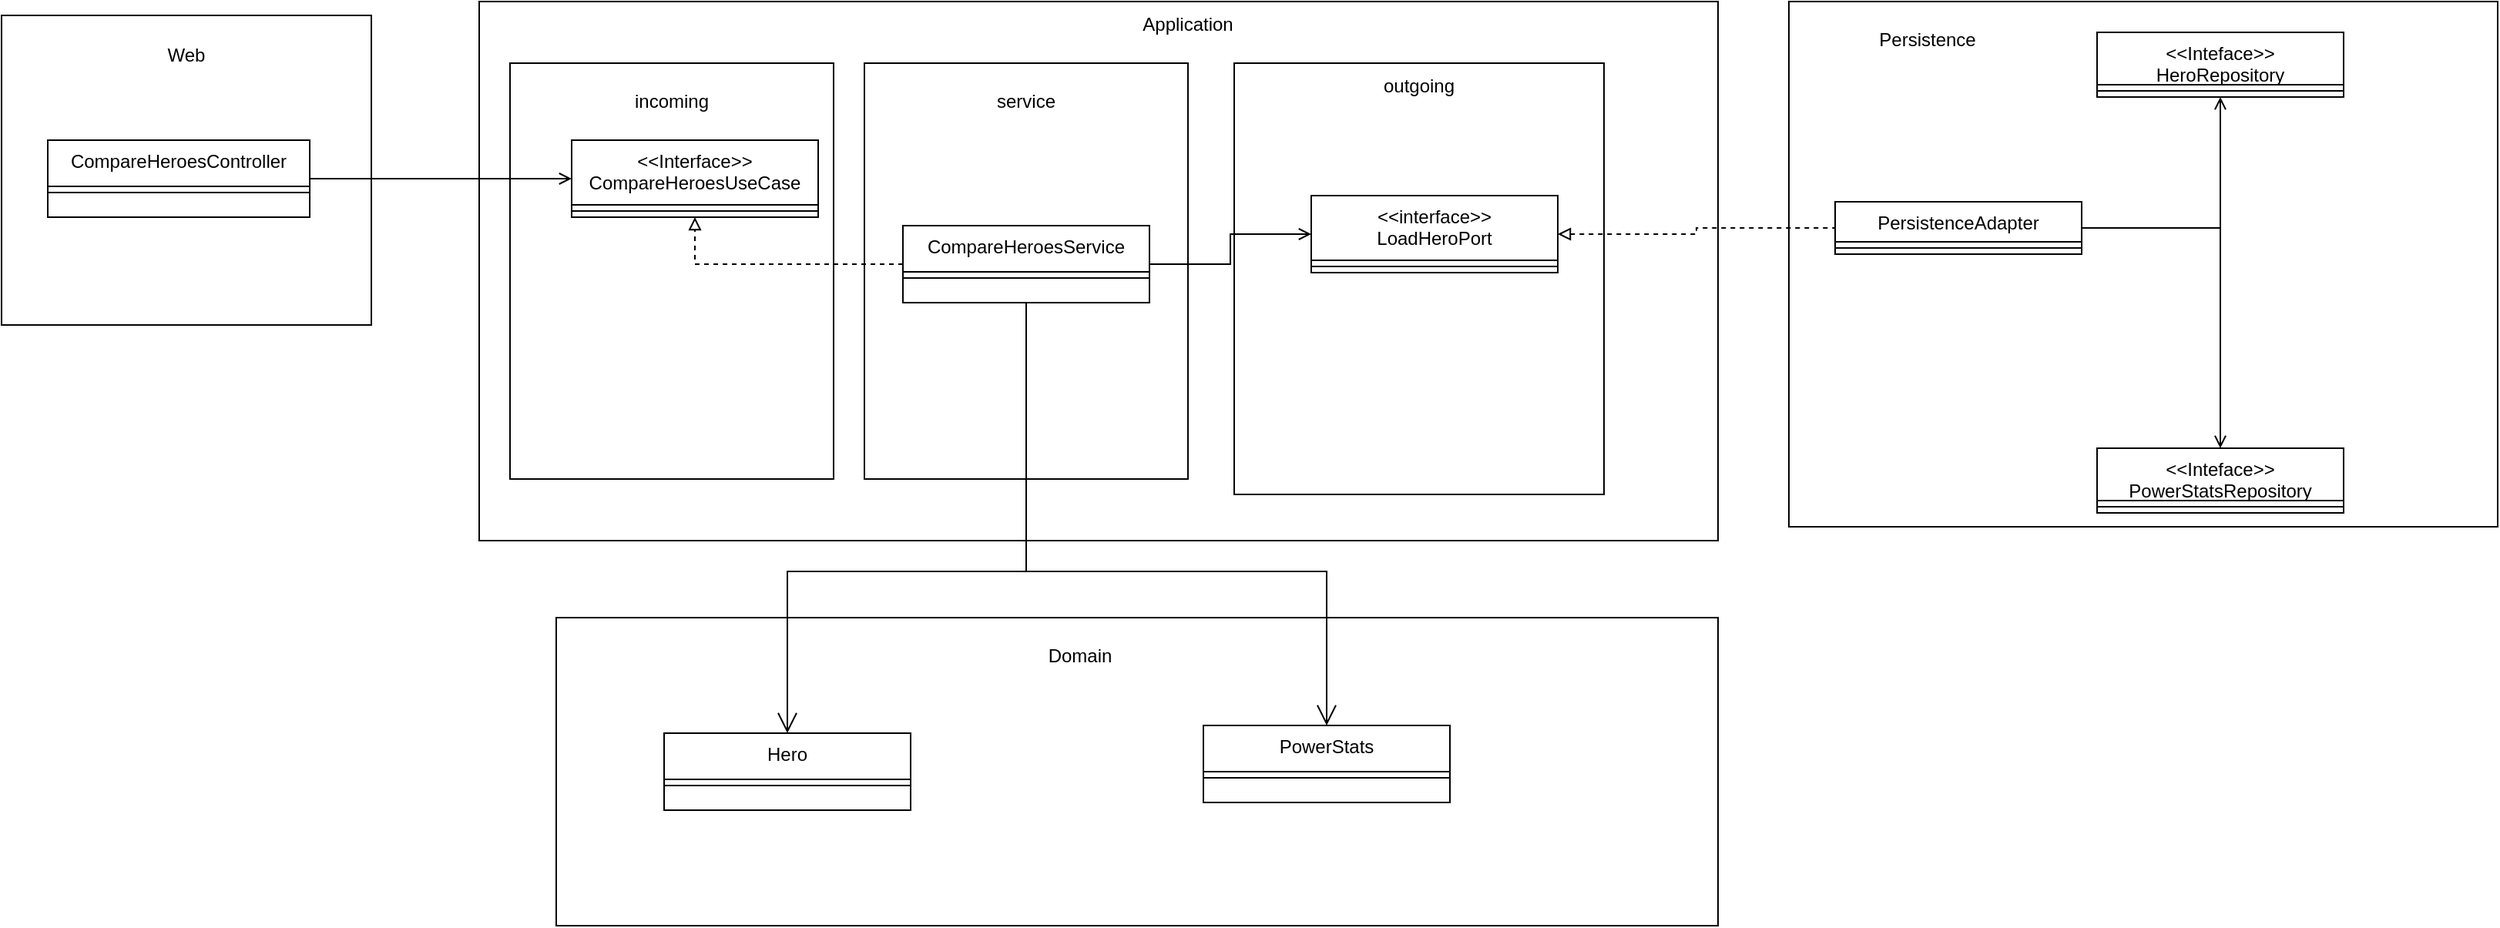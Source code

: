 <mxfile version="20.6.0"><diagram id="C5RBs43oDa-KdzZeNtuy" name="Page-1"><mxGraphModel dx="2500" dy="913" grid="1" gridSize="10" guides="1" tooltips="1" connect="1" arrows="1" fold="1" page="1" pageScale="1" pageWidth="827" pageHeight="1169" math="0" shadow="0"><root><mxCell id="WIyWlLk6GJQsqaUBKTNV-0"/><mxCell id="WIyWlLk6GJQsqaUBKTNV-1" parent="WIyWlLk6GJQsqaUBKTNV-0"/><mxCell id="igCuAE0XnHgRCvuQDcAK-14" value="" style="rounded=0;whiteSpace=wrap;html=1;fillColor=none;" parent="WIyWlLk6GJQsqaUBKTNV-1" vertex="1"><mxGeometry x="-140" y="50" width="210" height="270" as="geometry"/></mxCell><mxCell id="EaKbHgIIuaJqyDIun-hK-8" value="" style="rounded=0;whiteSpace=wrap;html=1;fillColor=none;" vertex="1" parent="WIyWlLk6GJQsqaUBKTNV-1"><mxGeometry x="-370" y="50" width="210" height="270" as="geometry"/></mxCell><mxCell id="igCuAE0XnHgRCvuQDcAK-20" value="" style="rounded=0;whiteSpace=wrap;html=1;fillColor=none;" parent="WIyWlLk6GJQsqaUBKTNV-1" vertex="1"><mxGeometry x="460" y="10" width="460" height="341" as="geometry"/></mxCell><mxCell id="igCuAE0XnHgRCvuQDcAK-16" value="" style="rounded=0;whiteSpace=wrap;html=1;fillColor=none;" parent="WIyWlLk6GJQsqaUBKTNV-1" vertex="1"><mxGeometry x="100" y="50" width="240" height="280" as="geometry"/></mxCell><mxCell id="igCuAE0XnHgRCvuQDcAK-13" value="" style="rounded=0;whiteSpace=wrap;html=1;fillColor=none;" parent="WIyWlLk6GJQsqaUBKTNV-1" vertex="1"><mxGeometry x="-390" y="10" width="804" height="350" as="geometry"/></mxCell><mxCell id="EaKbHgIIuaJqyDIun-hK-18" style="edgeStyle=orthogonalEdgeStyle;rounded=0;orthogonalLoop=1;jettySize=auto;html=1;endArrow=open;endFill=0;endSize=11;entryX=0.5;entryY=0;entryDx=0;entryDy=0;exitX=0.5;exitY=1;exitDx=0;exitDy=0;" edge="1" parent="WIyWlLk6GJQsqaUBKTNV-1" source="EaKbHgIIuaJqyDIun-hK-2" target="EaKbHgIIuaJqyDIun-hK-14"><mxGeometry relative="1" as="geometry"><mxPoint x="-40" y="210" as="sourcePoint"/><Array as="points"><mxPoint x="-35" y="380"/><mxPoint x="-190" y="380"/></Array></mxGeometry></mxCell><mxCell id="igCuAE0XnHgRCvuQDcAK-3" style="edgeStyle=orthogonalEdgeStyle;rounded=0;orthogonalLoop=1;jettySize=auto;html=1;entryX=0;entryY=0.5;entryDx=0;entryDy=0;endArrow=open;endFill=0;exitX=1;exitY=0.5;exitDx=0;exitDy=0;" parent="WIyWlLk6GJQsqaUBKTNV-1" source="EaKbHgIIuaJqyDIun-hK-2" target="zkfFHV4jXpPFQw0GAbJ--6" edge="1"><mxGeometry relative="1" as="geometry"/></mxCell><mxCell id="zkfFHV4jXpPFQw0GAbJ--0" value="&lt;&lt;Interface&gt;&gt;&#10;CompareHeroesUseCase" style="swimlane;fontStyle=0;align=center;verticalAlign=top;childLayout=stackLayout;horizontal=1;startSize=42;horizontalStack=0;resizeParent=1;resizeLast=0;collapsible=1;marginBottom=0;rounded=0;shadow=0;strokeWidth=1;" parent="WIyWlLk6GJQsqaUBKTNV-1" vertex="1"><mxGeometry x="-330" y="100" width="160" height="50" as="geometry"><mxRectangle x="230" y="140" width="160" height="26" as="alternateBounds"/></mxGeometry></mxCell><mxCell id="zkfFHV4jXpPFQw0GAbJ--4" value="" style="line;html=1;strokeWidth=1;align=left;verticalAlign=middle;spacingTop=-1;spacingLeft=3;spacingRight=3;rotatable=0;labelPosition=right;points=[];portConstraint=eastwest;" parent="zkfFHV4jXpPFQw0GAbJ--0" vertex="1"><mxGeometry y="42" width="160" height="8" as="geometry"/></mxCell><mxCell id="igCuAE0XnHgRCvuQDcAK-5" style="edgeStyle=orthogonalEdgeStyle;rounded=0;orthogonalLoop=1;jettySize=auto;html=1;entryX=0;entryY=0.5;entryDx=0;entryDy=0;endArrow=none;endFill=0;startArrow=block;startFill=0;dashed=1;" parent="WIyWlLk6GJQsqaUBKTNV-1" source="zkfFHV4jXpPFQw0GAbJ--6" target="zkfFHV4jXpPFQw0GAbJ--17" edge="1"><mxGeometry relative="1" as="geometry"/></mxCell><mxCell id="zkfFHV4jXpPFQw0GAbJ--6" value="&lt;&lt;interface&gt;&gt;&#10;LoadHeroPort" style="swimlane;fontStyle=0;align=center;verticalAlign=top;childLayout=stackLayout;horizontal=1;startSize=42;horizontalStack=0;resizeParent=1;resizeLast=0;collapsible=1;marginBottom=0;rounded=0;shadow=0;strokeWidth=1;" parent="WIyWlLk6GJQsqaUBKTNV-1" vertex="1"><mxGeometry x="150" y="136" width="160" height="50" as="geometry"><mxRectangle x="130" y="380" width="160" height="26" as="alternateBounds"/></mxGeometry></mxCell><mxCell id="zkfFHV4jXpPFQw0GAbJ--9" value="" style="line;html=1;strokeWidth=1;align=left;verticalAlign=middle;spacingTop=-1;spacingLeft=3;spacingRight=3;rotatable=0;labelPosition=right;points=[];portConstraint=eastwest;" parent="zkfFHV4jXpPFQw0GAbJ--6" vertex="1"><mxGeometry y="42" width="160" height="8" as="geometry"/></mxCell><mxCell id="igCuAE0XnHgRCvuQDcAK-9" style="edgeStyle=orthogonalEdgeStyle;rounded=0;orthogonalLoop=1;jettySize=auto;html=1;entryX=0.5;entryY=0;entryDx=0;entryDy=0;startArrow=none;startFill=0;endArrow=open;endFill=0;" parent="WIyWlLk6GJQsqaUBKTNV-1" source="zkfFHV4jXpPFQw0GAbJ--17" target="igCuAE0XnHgRCvuQDcAK-7" edge="1"><mxGeometry relative="1" as="geometry"><Array as="points"><mxPoint x="740" y="157"/><mxPoint x="740" y="300"/></Array></mxGeometry></mxCell><mxCell id="igCuAE0XnHgRCvuQDcAK-12" style="edgeStyle=orthogonalEdgeStyle;rounded=0;orthogonalLoop=1;jettySize=auto;html=1;entryX=0.5;entryY=1;entryDx=0;entryDy=0;startArrow=none;startFill=0;endArrow=open;endFill=0;" parent="WIyWlLk6GJQsqaUBKTNV-1" source="zkfFHV4jXpPFQw0GAbJ--17" target="igCuAE0XnHgRCvuQDcAK-10" edge="1"><mxGeometry relative="1" as="geometry"><Array as="points"><mxPoint x="740" y="157"/></Array></mxGeometry></mxCell><mxCell id="zkfFHV4jXpPFQw0GAbJ--17" value="PersistenceAdapter" style="swimlane;fontStyle=0;align=center;verticalAlign=top;childLayout=stackLayout;horizontal=1;startSize=26;horizontalStack=0;resizeParent=1;resizeLast=0;collapsible=1;marginBottom=0;rounded=0;shadow=0;strokeWidth=1;" parent="WIyWlLk6GJQsqaUBKTNV-1" vertex="1"><mxGeometry x="490" y="140" width="160" height="34" as="geometry"><mxRectangle x="550" y="140" width="160" height="26" as="alternateBounds"/></mxGeometry></mxCell><mxCell id="zkfFHV4jXpPFQw0GAbJ--23" value="" style="line;html=1;strokeWidth=1;align=left;verticalAlign=middle;spacingTop=-1;spacingLeft=3;spacingRight=3;rotatable=0;labelPosition=right;points=[];portConstraint=eastwest;" parent="zkfFHV4jXpPFQw0GAbJ--17" vertex="1"><mxGeometry y="26" width="160" height="8" as="geometry"/></mxCell><mxCell id="igCuAE0XnHgRCvuQDcAK-7" value="&lt;&lt;Inteface&gt;&gt;&#10;PowerStatsRepository" style="swimlane;fontStyle=0;align=center;verticalAlign=top;childLayout=stackLayout;horizontal=1;startSize=34;horizontalStack=0;resizeParent=1;resizeLast=0;collapsible=1;marginBottom=0;rounded=0;shadow=0;strokeWidth=1;" parent="WIyWlLk6GJQsqaUBKTNV-1" vertex="1"><mxGeometry x="660" y="300" width="160" height="42" as="geometry"><mxRectangle x="340" y="380" width="170" height="26" as="alternateBounds"/></mxGeometry></mxCell><mxCell id="igCuAE0XnHgRCvuQDcAK-8" value="" style="line;html=1;strokeWidth=1;align=left;verticalAlign=middle;spacingTop=-1;spacingLeft=3;spacingRight=3;rotatable=0;labelPosition=right;points=[];portConstraint=eastwest;" parent="igCuAE0XnHgRCvuQDcAK-7" vertex="1"><mxGeometry y="34" width="160" height="8" as="geometry"/></mxCell><mxCell id="igCuAE0XnHgRCvuQDcAK-10" value="&lt;&lt;Inteface&gt;&gt;&#10;HeroRepository" style="swimlane;fontStyle=0;align=center;verticalAlign=top;childLayout=stackLayout;horizontal=1;startSize=34;horizontalStack=0;resizeParent=1;resizeLast=0;collapsible=1;marginBottom=0;rounded=0;shadow=0;strokeWidth=1;" parent="WIyWlLk6GJQsqaUBKTNV-1" vertex="1"><mxGeometry x="660" y="30" width="160" height="42" as="geometry"><mxRectangle x="340" y="380" width="170" height="26" as="alternateBounds"/></mxGeometry></mxCell><mxCell id="igCuAE0XnHgRCvuQDcAK-11" value="" style="line;html=1;strokeWidth=1;align=left;verticalAlign=middle;spacingTop=-1;spacingLeft=3;spacingRight=3;rotatable=0;labelPosition=right;points=[];portConstraint=eastwest;" parent="igCuAE0XnHgRCvuQDcAK-10" vertex="1"><mxGeometry y="34" width="160" height="8" as="geometry"/></mxCell><mxCell id="igCuAE0XnHgRCvuQDcAK-18" value="outgoing" style="text;html=1;strokeColor=none;fillColor=none;align=center;verticalAlign=middle;whiteSpace=wrap;rounded=0;" parent="WIyWlLk6GJQsqaUBKTNV-1" vertex="1"><mxGeometry x="190" y="50" width="60" height="30" as="geometry"/></mxCell><mxCell id="igCuAE0XnHgRCvuQDcAK-19" value="Application" style="text;html=1;strokeColor=none;fillColor=none;align=center;verticalAlign=middle;whiteSpace=wrap;rounded=0;" parent="WIyWlLk6GJQsqaUBKTNV-1" vertex="1"><mxGeometry x="40" y="10" width="60" height="30" as="geometry"/></mxCell><mxCell id="igCuAE0XnHgRCvuQDcAK-22" value="Persistence" style="text;html=1;strokeColor=none;fillColor=none;align=center;verticalAlign=middle;whiteSpace=wrap;rounded=0;" parent="WIyWlLk6GJQsqaUBKTNV-1" vertex="1"><mxGeometry x="520" y="20" width="60" height="30" as="geometry"/></mxCell><mxCell id="EaKbHgIIuaJqyDIun-hK-0" value="" style="rounded=0;whiteSpace=wrap;html=1;fillColor=none;" vertex="1" parent="WIyWlLk6GJQsqaUBKTNV-1"><mxGeometry x="-700" y="19" width="240" height="201" as="geometry"/></mxCell><mxCell id="EaKbHgIIuaJqyDIun-hK-1" value="Web" style="text;html=1;strokeColor=none;fillColor=none;align=center;verticalAlign=middle;whiteSpace=wrap;rounded=0;" vertex="1" parent="WIyWlLk6GJQsqaUBKTNV-1"><mxGeometry x="-610" y="30" width="60" height="30" as="geometry"/></mxCell><mxCell id="EaKbHgIIuaJqyDIun-hK-4" style="edgeStyle=orthogonalEdgeStyle;rounded=0;orthogonalLoop=1;jettySize=auto;html=1;entryX=0.5;entryY=1;entryDx=0;entryDy=0;endArrow=block;endFill=0;dashed=1;" edge="1" parent="WIyWlLk6GJQsqaUBKTNV-1" source="EaKbHgIIuaJqyDIun-hK-2" target="zkfFHV4jXpPFQw0GAbJ--0"><mxGeometry relative="1" as="geometry"/></mxCell><mxCell id="EaKbHgIIuaJqyDIun-hK-2" value="CompareHeroesService" style="swimlane;fontStyle=0;align=center;verticalAlign=top;childLayout=stackLayout;horizontal=1;startSize=30;horizontalStack=0;resizeParent=1;resizeLast=0;collapsible=1;marginBottom=0;rounded=0;shadow=0;strokeWidth=1;" vertex="1" parent="WIyWlLk6GJQsqaUBKTNV-1"><mxGeometry x="-115" y="155.5" width="160" height="50" as="geometry"><mxRectangle x="230" y="140" width="160" height="26" as="alternateBounds"/></mxGeometry></mxCell><mxCell id="EaKbHgIIuaJqyDIun-hK-3" value="" style="line;html=1;strokeWidth=1;align=left;verticalAlign=middle;spacingTop=-1;spacingLeft=3;spacingRight=3;rotatable=0;labelPosition=right;points=[];portConstraint=eastwest;" vertex="1" parent="EaKbHgIIuaJqyDIun-hK-2"><mxGeometry y="30" width="160" height="8" as="geometry"/></mxCell><mxCell id="EaKbHgIIuaJqyDIun-hK-7" style="edgeStyle=orthogonalEdgeStyle;rounded=0;orthogonalLoop=1;jettySize=auto;html=1;entryX=0;entryY=0.5;entryDx=0;entryDy=0;endArrow=open;endFill=0;" edge="1" parent="WIyWlLk6GJQsqaUBKTNV-1" source="EaKbHgIIuaJqyDIun-hK-5" target="zkfFHV4jXpPFQw0GAbJ--0"><mxGeometry relative="1" as="geometry"/></mxCell><mxCell id="EaKbHgIIuaJqyDIun-hK-5" value="CompareHeroesController" style="swimlane;fontStyle=0;align=center;verticalAlign=top;childLayout=stackLayout;horizontal=1;startSize=30;horizontalStack=0;resizeParent=1;resizeLast=0;collapsible=1;marginBottom=0;rounded=0;shadow=0;strokeWidth=1;" vertex="1" parent="WIyWlLk6GJQsqaUBKTNV-1"><mxGeometry x="-670" y="100" width="170" height="50" as="geometry"><mxRectangle x="230" y="140" width="160" height="26" as="alternateBounds"/></mxGeometry></mxCell><mxCell id="EaKbHgIIuaJqyDIun-hK-6" value="" style="line;html=1;strokeWidth=1;align=left;verticalAlign=middle;spacingTop=-1;spacingLeft=3;spacingRight=3;rotatable=0;labelPosition=right;points=[];portConstraint=eastwest;" vertex="1" parent="EaKbHgIIuaJqyDIun-hK-5"><mxGeometry y="30" width="170" height="8" as="geometry"/></mxCell><mxCell id="EaKbHgIIuaJqyDIun-hK-9" value="service" style="text;html=1;strokeColor=none;fillColor=none;align=center;verticalAlign=middle;whiteSpace=wrap;rounded=0;" vertex="1" parent="WIyWlLk6GJQsqaUBKTNV-1"><mxGeometry x="-65" y="60" width="60" height="30" as="geometry"/></mxCell><mxCell id="EaKbHgIIuaJqyDIun-hK-10" value="incoming" style="text;html=1;strokeColor=none;fillColor=none;align=center;verticalAlign=middle;whiteSpace=wrap;rounded=0;" vertex="1" parent="WIyWlLk6GJQsqaUBKTNV-1"><mxGeometry x="-295" y="60" width="60" height="30" as="geometry"/></mxCell><mxCell id="EaKbHgIIuaJqyDIun-hK-12" value="" style="rounded=0;whiteSpace=wrap;html=1;fillColor=none;" vertex="1" parent="WIyWlLk6GJQsqaUBKTNV-1"><mxGeometry x="-340" y="410" width="754" height="200" as="geometry"/></mxCell><mxCell id="EaKbHgIIuaJqyDIun-hK-13" value="Domain" style="text;html=1;strokeColor=none;fillColor=none;align=center;verticalAlign=middle;whiteSpace=wrap;rounded=0;" vertex="1" parent="WIyWlLk6GJQsqaUBKTNV-1"><mxGeometry x="-30" y="420" width="60" height="30" as="geometry"/></mxCell><mxCell id="EaKbHgIIuaJqyDIun-hK-14" value="Hero" style="swimlane;fontStyle=0;align=center;verticalAlign=top;childLayout=stackLayout;horizontal=1;startSize=30;horizontalStack=0;resizeParent=1;resizeLast=0;collapsible=1;marginBottom=0;rounded=0;shadow=0;strokeWidth=1;" vertex="1" parent="WIyWlLk6GJQsqaUBKTNV-1"><mxGeometry x="-270" y="485" width="160" height="50" as="geometry"><mxRectangle x="230" y="140" width="160" height="26" as="alternateBounds"/></mxGeometry></mxCell><mxCell id="EaKbHgIIuaJqyDIun-hK-15" value="" style="line;html=1;strokeWidth=1;align=left;verticalAlign=middle;spacingTop=-1;spacingLeft=3;spacingRight=3;rotatable=0;labelPosition=right;points=[];portConstraint=eastwest;" vertex="1" parent="EaKbHgIIuaJqyDIun-hK-14"><mxGeometry y="30" width="160" height="8" as="geometry"/></mxCell><mxCell id="EaKbHgIIuaJqyDIun-hK-16" value="PowerStats" style="swimlane;fontStyle=0;align=center;verticalAlign=top;childLayout=stackLayout;horizontal=1;startSize=30;horizontalStack=0;resizeParent=1;resizeLast=0;collapsible=1;marginBottom=0;rounded=0;shadow=0;strokeWidth=1;" vertex="1" parent="WIyWlLk6GJQsqaUBKTNV-1"><mxGeometry x="80" y="480" width="160" height="50" as="geometry"><mxRectangle x="230" y="140" width="160" height="26" as="alternateBounds"/></mxGeometry></mxCell><mxCell id="EaKbHgIIuaJqyDIun-hK-17" value="" style="line;html=1;strokeWidth=1;align=left;verticalAlign=middle;spacingTop=-1;spacingLeft=3;spacingRight=3;rotatable=0;labelPosition=right;points=[];portConstraint=eastwest;" vertex="1" parent="EaKbHgIIuaJqyDIun-hK-16"><mxGeometry y="30" width="160" height="8" as="geometry"/></mxCell><mxCell id="EaKbHgIIuaJqyDIun-hK-20" style="edgeStyle=orthogonalEdgeStyle;rounded=0;orthogonalLoop=1;jettySize=auto;html=1;endArrow=open;endFill=0;endSize=11;entryX=0.5;entryY=0;entryDx=0;entryDy=0;exitX=0.5;exitY=1;exitDx=0;exitDy=0;" edge="1" parent="WIyWlLk6GJQsqaUBKTNV-1" source="EaKbHgIIuaJqyDIun-hK-2" target="EaKbHgIIuaJqyDIun-hK-16"><mxGeometry relative="1" as="geometry"><mxPoint x="-30" y="220" as="sourcePoint"/><mxPoint x="-180" y="495" as="targetPoint"/><Array as="points"><mxPoint x="-35" y="380"/><mxPoint x="160" y="380"/></Array></mxGeometry></mxCell></root></mxGraphModel></diagram></mxfile>